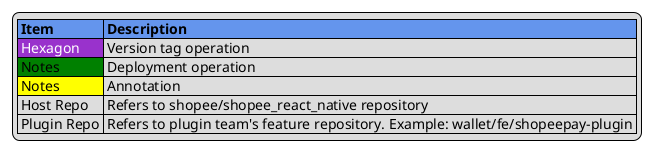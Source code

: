 @startuml
legend top left
    |<#CornflowerBlue> **Item** |<#CornflowerBlue> **Description** |
    |<#DarkOrchid> <color #white>Hexagon</color> | Version tag operation |
    |<#Green> Notes | Deployment operation |
    |<#Yellow> Notes | Annotation |
    | Host Repo | Refers to shopee/shopee_react_native repository |
    | Plugin Repo | Refers to plugin team's feature repository. Example: wallet/fe/shopeepay-plugin |
endlegend
@enduml
